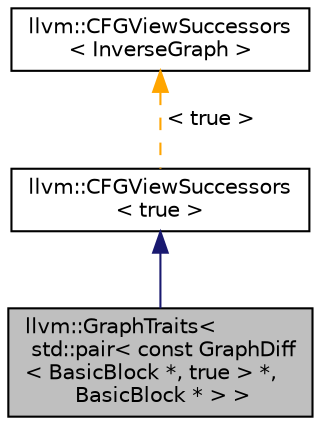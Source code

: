 digraph "llvm::GraphTraits&lt; std::pair&lt; const GraphDiff&lt; BasicBlock *, true &gt; *, BasicBlock * &gt; &gt;"
{
 // LATEX_PDF_SIZE
  bgcolor="transparent";
  edge [fontname="Helvetica",fontsize="10",labelfontname="Helvetica",labelfontsize="10"];
  node [fontname="Helvetica",fontsize="10",shape="box"];
  Node1 [label="llvm::GraphTraits\<\l std::pair\< const GraphDiff\l\< BasicBlock *, true \> *,\l BasicBlock * \> \>",height=0.2,width=0.4,color="black", fillcolor="grey75", style="filled", fontcolor="black",tooltip=" "];
  Node2 -> Node1 [dir="back",color="midnightblue",fontsize="10",style="solid",fontname="Helvetica"];
  Node2 [label="llvm::CFGViewSuccessors\l\< true \>",height=0.2,width=0.4,color="black",URL="$structllvm_1_1CFGViewSuccessors.html",tooltip=" "];
  Node3 -> Node2 [dir="back",color="orange",fontsize="10",style="dashed",label=" \< true \>" ,fontname="Helvetica"];
  Node3 [label="llvm::CFGViewSuccessors\l\< InverseGraph \>",height=0.2,width=0.4,color="black",URL="$structllvm_1_1CFGViewSuccessors.html",tooltip=" "];
}
